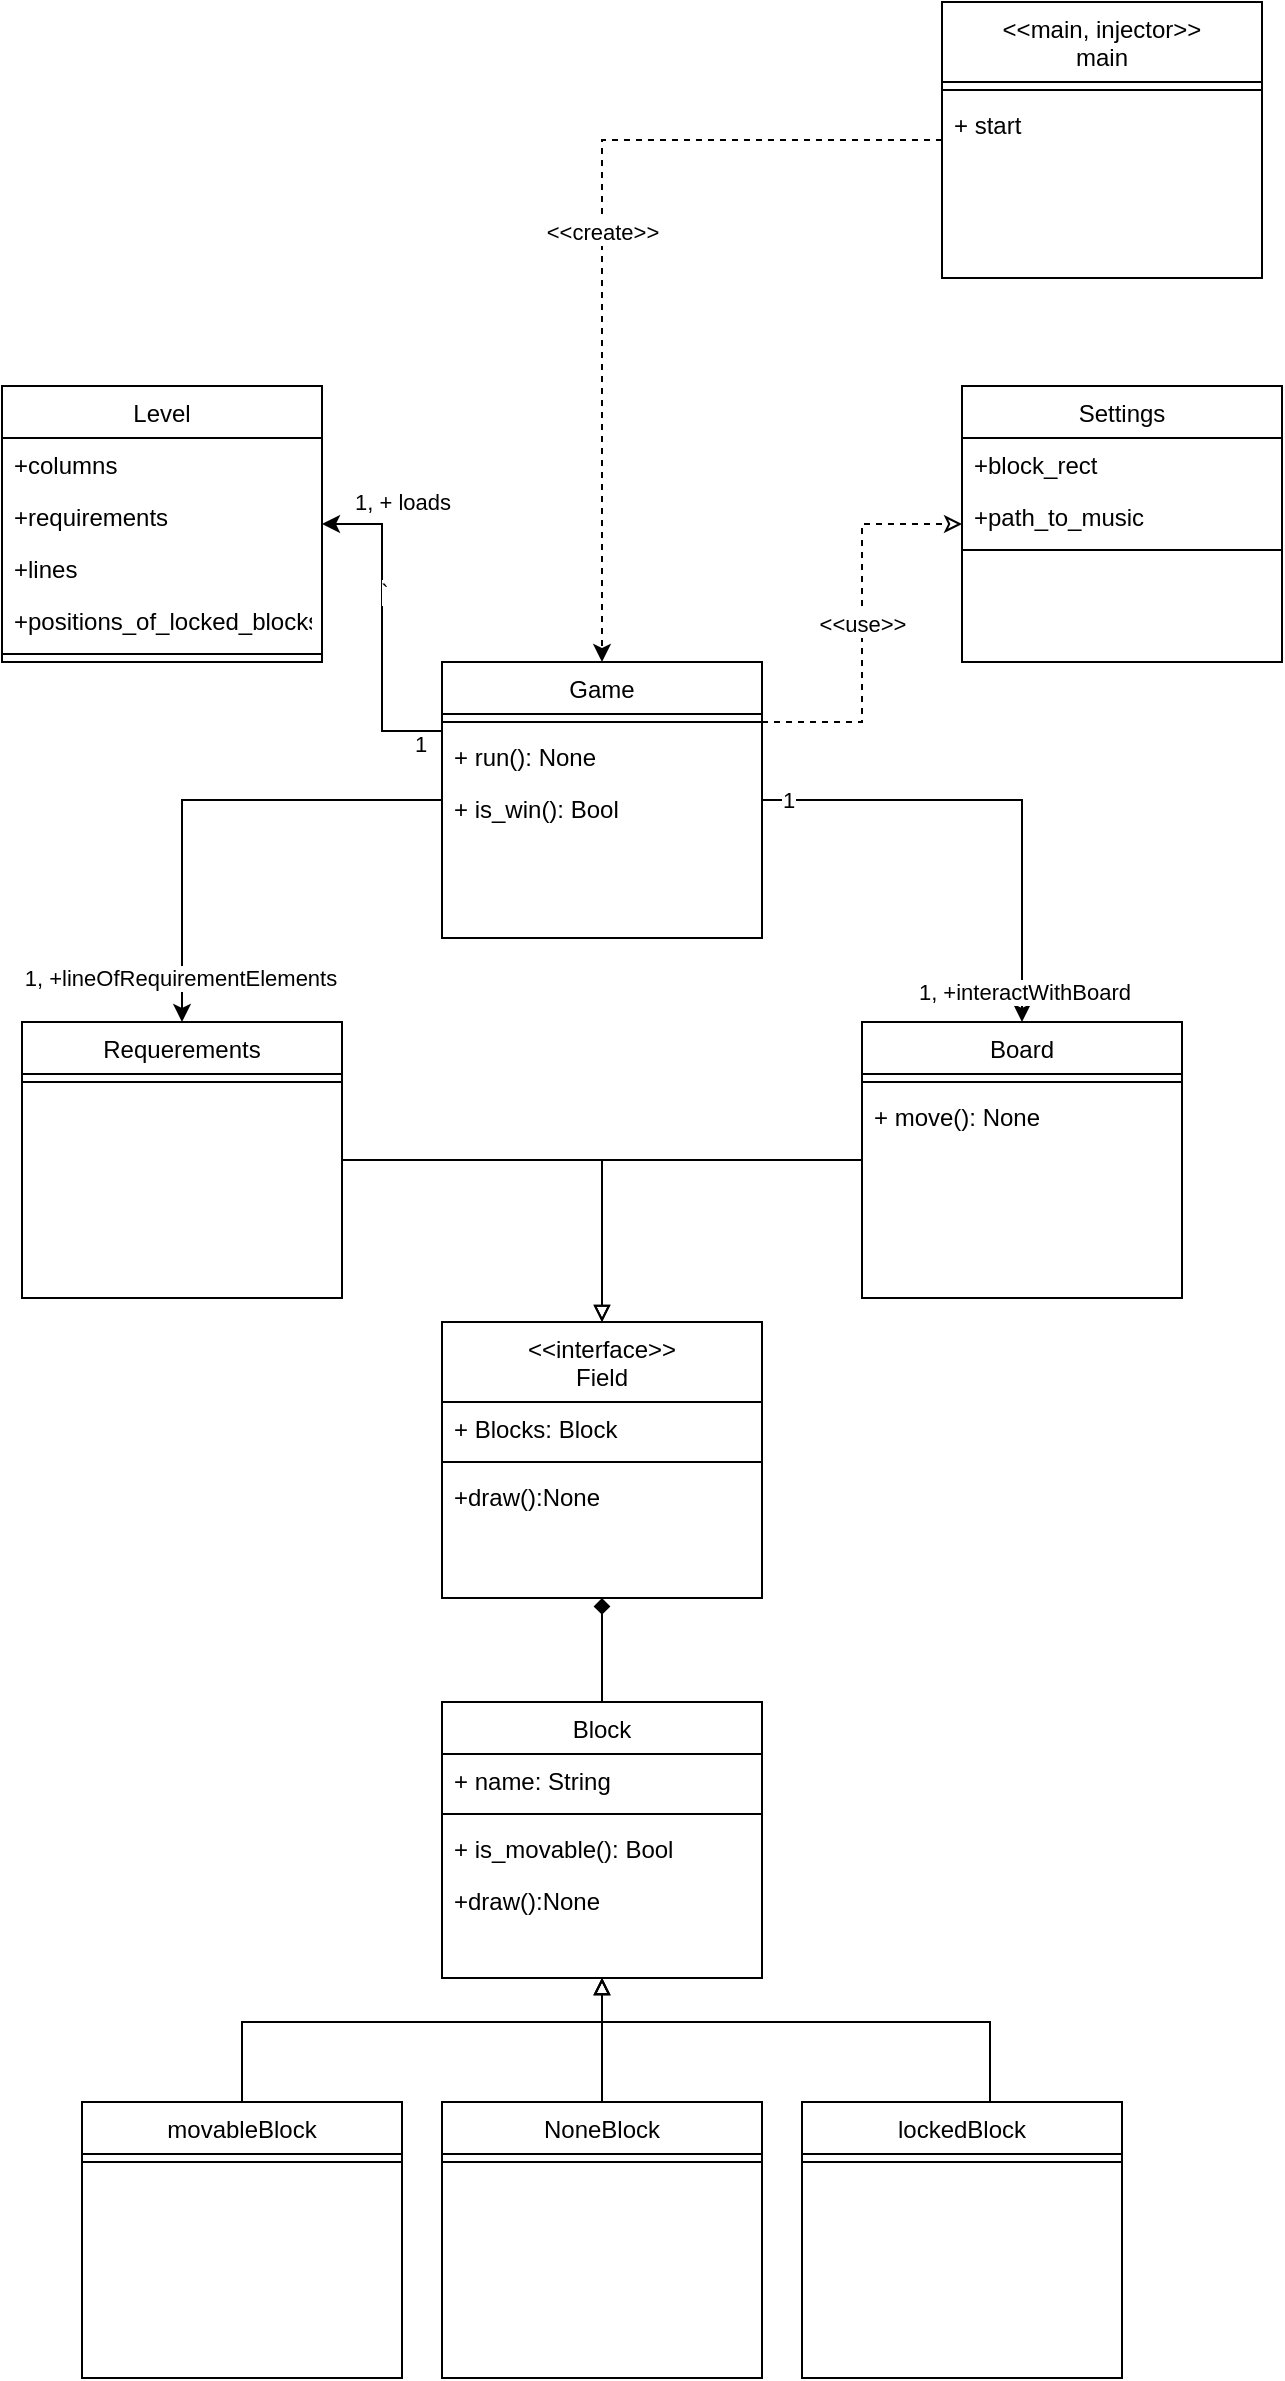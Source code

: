 <mxfile version="20.5.2" type="github"><diagram id="C5RBs43oDa-KdzZeNtuy" name="Page-1"><mxGraphModel dx="868" dy="481" grid="1" gridSize="10" guides="1" tooltips="1" connect="1" arrows="1" fold="1" page="1" pageScale="1" pageWidth="827" pageHeight="1169" math="0" shadow="0"><root><mxCell id="WIyWlLk6GJQsqaUBKTNV-0"/><mxCell id="WIyWlLk6GJQsqaUBKTNV-1" parent="WIyWlLk6GJQsqaUBKTNV-0"/><mxCell id="ZPIMpnjapbcL4sdkKaM1-22" style="edgeStyle=orthogonalEdgeStyle;rounded=0;orthogonalLoop=1;jettySize=auto;html=1;endArrow=diamond;endFill=1;" parent="WIyWlLk6GJQsqaUBKTNV-1" source="zkfFHV4jXpPFQw0GAbJ--6" target="ZPIMpnjapbcL4sdkKaM1-14" edge="1"><mxGeometry relative="1" as="geometry"/></mxCell><mxCell id="zkfFHV4jXpPFQw0GAbJ--6" value="Block" style="swimlane;fontStyle=0;align=center;verticalAlign=top;childLayout=stackLayout;horizontal=1;startSize=26;horizontalStack=0;resizeParent=1;resizeLast=0;collapsible=1;marginBottom=0;rounded=0;shadow=0;strokeWidth=1;" parent="WIyWlLk6GJQsqaUBKTNV-1" vertex="1"><mxGeometry x="220" y="880" width="160" height="138" as="geometry"><mxRectangle x="130" y="380" width="160" height="26" as="alternateBounds"/></mxGeometry></mxCell><mxCell id="VvhErI4nMBosUQuTMd1d-4" value="+ name: String" style="text;align=left;verticalAlign=top;spacingLeft=4;spacingRight=4;overflow=hidden;rotatable=0;points=[[0,0.5],[1,0.5]];portConstraint=eastwest;" parent="zkfFHV4jXpPFQw0GAbJ--6" vertex="1"><mxGeometry y="26" width="160" height="26" as="geometry"/></mxCell><mxCell id="zkfFHV4jXpPFQw0GAbJ--9" value="" style="line;html=1;strokeWidth=1;align=left;verticalAlign=middle;spacingTop=-1;spacingLeft=3;spacingRight=3;rotatable=0;labelPosition=right;points=[];portConstraint=eastwest;" parent="zkfFHV4jXpPFQw0GAbJ--6" vertex="1"><mxGeometry y="52" width="160" height="8" as="geometry"/></mxCell><mxCell id="ZPIMpnjapbcL4sdkKaM1-34" value="+ is_movable(): Bool" style="text;align=left;verticalAlign=top;spacingLeft=4;spacingRight=4;overflow=hidden;rotatable=0;points=[[0,0.5],[1,0.5]];portConstraint=eastwest;" parent="zkfFHV4jXpPFQw0GAbJ--6" vertex="1"><mxGeometry y="60" width="160" height="26" as="geometry"/></mxCell><mxCell id="4ecWnmrgIZhPpghroD2T-0" value="+draw():None" style="text;align=left;verticalAlign=top;spacingLeft=4;spacingRight=4;overflow=hidden;rotatable=0;points=[[0,0.5],[1,0.5]];portConstraint=eastwest;" parent="zkfFHV4jXpPFQw0GAbJ--6" vertex="1"><mxGeometry y="86" width="160" height="26" as="geometry"/></mxCell><mxCell id="ZPIMpnjapbcL4sdkKaM1-13" value="&amp;lt;&amp;lt;create&amp;gt;&amp;gt;" style="edgeStyle=orthogonalEdgeStyle;rounded=0;orthogonalLoop=1;jettySize=auto;html=1;dashed=1;" parent="WIyWlLk6GJQsqaUBKTNV-1" source="r-gKCMHrfGqGWhBnWo-i-1" target="ZPIMpnjapbcL4sdkKaM1-6" edge="1"><mxGeometry relative="1" as="geometry"><mxPoint x="300" y="210" as="sourcePoint"/></mxGeometry></mxCell><mxCell id="4ecWnmrgIZhPpghroD2T-11" style="edgeStyle=orthogonalEdgeStyle;rounded=0;orthogonalLoop=1;jettySize=auto;html=1;exitX=0;exitY=0.5;exitDx=0;exitDy=0;endArrow=classic;endFill=1;" parent="WIyWlLk6GJQsqaUBKTNV-1" source="ZPIMpnjapbcL4sdkKaM1-6" target="ZPIMpnjapbcL4sdkKaM1-37" edge="1"><mxGeometry relative="1" as="geometry"/></mxCell><mxCell id="VvhErI4nMBosUQuTMd1d-3" value="1, +lineOfRequirementElements" style="edgeLabel;html=1;align=center;verticalAlign=middle;resizable=0;points=[];" parent="4ecWnmrgIZhPpghroD2T-11" vertex="1" connectable="0"><mxGeometry x="0.817" y="-1" relative="1" as="geometry"><mxPoint as="offset"/></mxGeometry></mxCell><mxCell id="4ecWnmrgIZhPpghroD2T-12" style="edgeStyle=orthogonalEdgeStyle;rounded=0;orthogonalLoop=1;jettySize=auto;html=1;exitX=1;exitY=0.5;exitDx=0;exitDy=0;endArrow=classic;endFill=1;" parent="WIyWlLk6GJQsqaUBKTNV-1" source="ZPIMpnjapbcL4sdkKaM1-6" target="4ecWnmrgIZhPpghroD2T-5" edge="1"><mxGeometry relative="1" as="geometry"/></mxCell><mxCell id="VvhErI4nMBosUQuTMd1d-0" value="1, +interactWithBoard" style="edgeLabel;html=1;align=center;verticalAlign=middle;resizable=0;points=[];" parent="4ecWnmrgIZhPpghroD2T-12" vertex="1" connectable="0"><mxGeometry x="0.875" y="1" relative="1" as="geometry"><mxPoint as="offset"/></mxGeometry></mxCell><mxCell id="VvhErI4nMBosUQuTMd1d-1" value="1" style="edgeLabel;html=1;align=center;verticalAlign=middle;resizable=0;points=[];" parent="4ecWnmrgIZhPpghroD2T-12" vertex="1" connectable="0"><mxGeometry x="-0.892" relative="1" as="geometry"><mxPoint as="offset"/></mxGeometry></mxCell><mxCell id="n_U13tXFtVCG0Fwzmo_--5" value="&amp;lt;&amp;lt;use&amp;gt;&amp;gt;" style="edgeStyle=orthogonalEdgeStyle;rounded=0;orthogonalLoop=1;jettySize=auto;html=1;endArrow=classic;endFill=0;dashed=1;" parent="WIyWlLk6GJQsqaUBKTNV-1" source="ZPIMpnjapbcL4sdkKaM1-6" target="n_U13tXFtVCG0Fwzmo_--3" edge="1"><mxGeometry relative="1" as="geometry"><Array as="points"><mxPoint x="430" y="390"/><mxPoint x="430" y="291"/></Array><mxPoint x="395" y="160" as="sourcePoint"/></mxGeometry></mxCell><mxCell id="n_U13tXFtVCG0Fwzmo_--12" value="1" style="edgeStyle=orthogonalEdgeStyle;rounded=0;orthogonalLoop=1;jettySize=auto;html=1;exitX=0;exitY=0.25;exitDx=0;exitDy=0;endArrow=classic;endFill=1;" parent="WIyWlLk6GJQsqaUBKTNV-1" source="ZPIMpnjapbcL4sdkKaM1-6" target="n_U13tXFtVCG0Fwzmo_--8" edge="1"><mxGeometry x="-0.861" y="6" relative="1" as="geometry"><mxPoint as="offset"/></mxGeometry></mxCell><mxCell id="n_U13tXFtVCG0Fwzmo_--15" value="`" style="edgeLabel;html=1;align=center;verticalAlign=middle;resizable=0;points=[];" parent="n_U13tXFtVCG0Fwzmo_--12" connectable="0" vertex="1"><mxGeometry x="0.217" y="-1" relative="1" as="geometry"><mxPoint as="offset"/></mxGeometry></mxCell><mxCell id="VvhErI4nMBosUQuTMd1d-2" value="1, + loads" style="edgeLabel;html=1;align=center;verticalAlign=middle;resizable=0;points=[];" parent="n_U13tXFtVCG0Fwzmo_--12" vertex="1" connectable="0"><mxGeometry x="0.596" y="2" relative="1" as="geometry"><mxPoint x="12" y="-14" as="offset"/></mxGeometry></mxCell><mxCell id="ZPIMpnjapbcL4sdkKaM1-6" value="Game" style="swimlane;fontStyle=0;align=center;verticalAlign=top;childLayout=stackLayout;horizontal=1;startSize=26;horizontalStack=0;resizeParent=1;resizeLast=0;collapsible=1;marginBottom=0;rounded=0;shadow=0;strokeWidth=1;" parent="WIyWlLk6GJQsqaUBKTNV-1" vertex="1"><mxGeometry x="220" y="360" width="160" height="138" as="geometry"><mxRectangle x="130" y="380" width="160" height="26" as="alternateBounds"/></mxGeometry></mxCell><mxCell id="ZPIMpnjapbcL4sdkKaM1-9" value="" style="line;html=1;strokeWidth=1;align=left;verticalAlign=middle;spacingTop=-1;spacingLeft=3;spacingRight=3;rotatable=0;labelPosition=right;points=[];portConstraint=eastwest;" parent="ZPIMpnjapbcL4sdkKaM1-6" vertex="1"><mxGeometry y="26" width="160" height="8" as="geometry"/></mxCell><mxCell id="wLz-xBAqwdp73n6-N-lI-2" value="+ run(): None" style="text;align=left;verticalAlign=top;spacingLeft=4;spacingRight=4;overflow=hidden;rotatable=0;points=[[0,0.5],[1,0.5]];portConstraint=eastwest;" vertex="1" parent="ZPIMpnjapbcL4sdkKaM1-6"><mxGeometry y="34" width="160" height="26" as="geometry"/></mxCell><mxCell id="wLz-xBAqwdp73n6-N-lI-3" value="+ is_win(): Bool" style="text;align=left;verticalAlign=top;spacingLeft=4;spacingRight=4;overflow=hidden;rotatable=0;points=[[0,0.5],[1,0.5]];portConstraint=eastwest;" vertex="1" parent="ZPIMpnjapbcL4sdkKaM1-6"><mxGeometry y="60" width="160" height="26" as="geometry"/></mxCell><mxCell id="ZPIMpnjapbcL4sdkKaM1-14" value="&lt;&lt;interface&gt;&gt;&#xA;Field" style="swimlane;fontStyle=0;align=center;verticalAlign=top;childLayout=stackLayout;horizontal=1;startSize=40;horizontalStack=0;resizeParent=1;resizeLast=0;collapsible=1;marginBottom=0;rounded=0;shadow=0;strokeWidth=1;" parent="WIyWlLk6GJQsqaUBKTNV-1" vertex="1"><mxGeometry x="220" y="690" width="160" height="138" as="geometry"><mxRectangle x="130" y="380" width="160" height="26" as="alternateBounds"/></mxGeometry></mxCell><mxCell id="4ecWnmrgIZhPpghroD2T-13" value="+ Blocks: Block" style="text;align=left;verticalAlign=top;spacingLeft=4;spacingRight=4;overflow=hidden;rotatable=0;points=[[0,0.5],[1,0.5]];portConstraint=eastwest;" parent="ZPIMpnjapbcL4sdkKaM1-14" vertex="1"><mxGeometry y="40" width="160" height="26" as="geometry"/></mxCell><mxCell id="ZPIMpnjapbcL4sdkKaM1-17" value="" style="line;html=1;strokeWidth=1;align=left;verticalAlign=middle;spacingTop=-1;spacingLeft=3;spacingRight=3;rotatable=0;labelPosition=right;points=[];portConstraint=eastwest;" parent="ZPIMpnjapbcL4sdkKaM1-14" vertex="1"><mxGeometry y="66" width="160" height="8" as="geometry"/></mxCell><mxCell id="4ecWnmrgIZhPpghroD2T-2" value="+draw():None" style="text;align=left;verticalAlign=top;spacingLeft=4;spacingRight=4;overflow=hidden;rotatable=0;points=[[0,0.5],[1,0.5]];portConstraint=eastwest;" parent="ZPIMpnjapbcL4sdkKaM1-14" vertex="1"><mxGeometry y="74" width="160" height="26" as="geometry"/></mxCell><mxCell id="ZPIMpnjapbcL4sdkKaM1-25" style="edgeStyle=orthogonalEdgeStyle;rounded=0;orthogonalLoop=1;jettySize=auto;html=1;endArrow=block;endFill=0;" parent="WIyWlLk6GJQsqaUBKTNV-1" source="ZPIMpnjapbcL4sdkKaM1-23" target="zkfFHV4jXpPFQw0GAbJ--6" edge="1"><mxGeometry relative="1" as="geometry"><Array as="points"><mxPoint x="494" y="1040"/><mxPoint x="300" y="1040"/></Array></mxGeometry></mxCell><mxCell id="ZPIMpnjapbcL4sdkKaM1-23" value="lockedBlock" style="swimlane;fontStyle=0;align=center;verticalAlign=top;childLayout=stackLayout;horizontal=1;startSize=26;horizontalStack=0;resizeParent=1;resizeLast=0;collapsible=1;marginBottom=0;rounded=0;shadow=0;strokeWidth=1;" parent="WIyWlLk6GJQsqaUBKTNV-1" vertex="1"><mxGeometry x="400" y="1080" width="160" height="138" as="geometry"><mxRectangle x="130" y="380" width="160" height="26" as="alternateBounds"/></mxGeometry></mxCell><mxCell id="ZPIMpnjapbcL4sdkKaM1-24" value="" style="line;html=1;strokeWidth=1;align=left;verticalAlign=middle;spacingTop=-1;spacingLeft=3;spacingRight=3;rotatable=0;labelPosition=right;points=[];portConstraint=eastwest;" parent="ZPIMpnjapbcL4sdkKaM1-23" vertex="1"><mxGeometry y="26" width="160" height="8" as="geometry"/></mxCell><mxCell id="ZPIMpnjapbcL4sdkKaM1-28" style="edgeStyle=orthogonalEdgeStyle;rounded=0;orthogonalLoop=1;jettySize=auto;html=1;endArrow=block;endFill=0;" parent="WIyWlLk6GJQsqaUBKTNV-1" source="ZPIMpnjapbcL4sdkKaM1-26" target="zkfFHV4jXpPFQw0GAbJ--6" edge="1"><mxGeometry relative="1" as="geometry"><Array as="points"><mxPoint x="120" y="1040"/><mxPoint x="300" y="1040"/></Array></mxGeometry></mxCell><mxCell id="ZPIMpnjapbcL4sdkKaM1-26" value="movableBlock" style="swimlane;fontStyle=0;align=center;verticalAlign=top;childLayout=stackLayout;horizontal=1;startSize=26;horizontalStack=0;resizeParent=1;resizeLast=0;collapsible=1;marginBottom=0;rounded=0;shadow=0;strokeWidth=1;" parent="WIyWlLk6GJQsqaUBKTNV-1" vertex="1"><mxGeometry x="40" y="1080" width="160" height="138" as="geometry"><mxRectangle x="130" y="380" width="160" height="26" as="alternateBounds"/></mxGeometry></mxCell><mxCell id="ZPIMpnjapbcL4sdkKaM1-27" value="" style="line;html=1;strokeWidth=1;align=left;verticalAlign=middle;spacingTop=-1;spacingLeft=3;spacingRight=3;rotatable=0;labelPosition=right;points=[];portConstraint=eastwest;" parent="ZPIMpnjapbcL4sdkKaM1-26" vertex="1"><mxGeometry y="26" width="160" height="8" as="geometry"/></mxCell><mxCell id="4ecWnmrgIZhPpghroD2T-10" style="edgeStyle=orthogonalEdgeStyle;rounded=0;orthogonalLoop=1;jettySize=auto;html=1;endArrow=block;endFill=0;" parent="WIyWlLk6GJQsqaUBKTNV-1" source="ZPIMpnjapbcL4sdkKaM1-37" target="ZPIMpnjapbcL4sdkKaM1-14" edge="1"><mxGeometry relative="1" as="geometry"/></mxCell><mxCell id="ZPIMpnjapbcL4sdkKaM1-37" value="Requerements" style="swimlane;fontStyle=0;align=center;verticalAlign=top;childLayout=stackLayout;horizontal=1;startSize=26;horizontalStack=0;resizeParent=1;resizeLast=0;collapsible=1;marginBottom=0;rounded=0;shadow=0;strokeWidth=1;" parent="WIyWlLk6GJQsqaUBKTNV-1" vertex="1"><mxGeometry x="10" y="540" width="160" height="138" as="geometry"><mxRectangle x="130" y="380" width="160" height="26" as="alternateBounds"/></mxGeometry></mxCell><mxCell id="ZPIMpnjapbcL4sdkKaM1-39" value="" style="line;html=1;strokeWidth=1;align=left;verticalAlign=middle;spacingTop=-1;spacingLeft=3;spacingRight=3;rotatable=0;labelPosition=right;points=[];portConstraint=eastwest;" parent="ZPIMpnjapbcL4sdkKaM1-37" vertex="1"><mxGeometry y="26" width="160" height="8" as="geometry"/></mxCell><mxCell id="4ecWnmrgIZhPpghroD2T-5" value="Board" style="swimlane;fontStyle=0;align=center;verticalAlign=top;childLayout=stackLayout;horizontal=1;startSize=26;horizontalStack=0;resizeParent=1;resizeLast=0;collapsible=1;marginBottom=0;rounded=0;shadow=0;strokeWidth=1;" parent="WIyWlLk6GJQsqaUBKTNV-1" vertex="1"><mxGeometry x="430" y="540" width="160" height="138" as="geometry"><mxRectangle x="130" y="380" width="160" height="26" as="alternateBounds"/></mxGeometry></mxCell><mxCell id="4ecWnmrgIZhPpghroD2T-6" value="" style="line;html=1;strokeWidth=1;align=left;verticalAlign=middle;spacingTop=-1;spacingLeft=3;spacingRight=3;rotatable=0;labelPosition=right;points=[];portConstraint=eastwest;" parent="4ecWnmrgIZhPpghroD2T-5" vertex="1"><mxGeometry y="26" width="160" height="8" as="geometry"/></mxCell><mxCell id="4ecWnmrgIZhPpghroD2T-16" value="+ move(): None" style="text;align=left;verticalAlign=top;spacingLeft=4;spacingRight=4;overflow=hidden;rotatable=0;points=[[0,0.5],[1,0.5]];portConstraint=eastwest;" parent="4ecWnmrgIZhPpghroD2T-5" vertex="1"><mxGeometry y="34" width="160" height="26" as="geometry"/></mxCell><mxCell id="4ecWnmrgIZhPpghroD2T-9" style="edgeStyle=orthogonalEdgeStyle;rounded=0;orthogonalLoop=1;jettySize=auto;html=1;endArrow=block;endFill=0;" parent="WIyWlLk6GJQsqaUBKTNV-1" source="4ecWnmrgIZhPpghroD2T-5" target="ZPIMpnjapbcL4sdkKaM1-14" edge="1"><mxGeometry relative="1" as="geometry"/></mxCell><mxCell id="n_U13tXFtVCG0Fwzmo_--2" style="edgeStyle=orthogonalEdgeStyle;rounded=0;orthogonalLoop=1;jettySize=auto;html=1;endArrow=block;endFill=0;" parent="WIyWlLk6GJQsqaUBKTNV-1" source="n_U13tXFtVCG0Fwzmo_--0" target="zkfFHV4jXpPFQw0GAbJ--6" edge="1"><mxGeometry relative="1" as="geometry"/></mxCell><mxCell id="n_U13tXFtVCG0Fwzmo_--0" value="NoneBlock" style="swimlane;fontStyle=0;align=center;verticalAlign=top;childLayout=stackLayout;horizontal=1;startSize=26;horizontalStack=0;resizeParent=1;resizeLast=0;collapsible=1;marginBottom=0;rounded=0;shadow=0;strokeWidth=1;" parent="WIyWlLk6GJQsqaUBKTNV-1" vertex="1"><mxGeometry x="220" y="1080" width="160" height="138" as="geometry"><mxRectangle x="130" y="380" width="160" height="26" as="alternateBounds"/></mxGeometry></mxCell><mxCell id="n_U13tXFtVCG0Fwzmo_--1" value="" style="line;html=1;strokeWidth=1;align=left;verticalAlign=middle;spacingTop=-1;spacingLeft=3;spacingRight=3;rotatable=0;labelPosition=right;points=[];portConstraint=eastwest;" parent="n_U13tXFtVCG0Fwzmo_--0" vertex="1"><mxGeometry y="26" width="160" height="8" as="geometry"/></mxCell><mxCell id="n_U13tXFtVCG0Fwzmo_--3" value="Settings" style="swimlane;fontStyle=0;align=center;verticalAlign=top;childLayout=stackLayout;horizontal=1;startSize=26;horizontalStack=0;resizeParent=1;resizeLast=0;collapsible=1;marginBottom=0;rounded=0;shadow=0;strokeWidth=1;" parent="WIyWlLk6GJQsqaUBKTNV-1" vertex="1"><mxGeometry x="480" y="222" width="160" height="138" as="geometry"><mxRectangle x="130" y="380" width="160" height="26" as="alternateBounds"/></mxGeometry></mxCell><mxCell id="n_U13tXFtVCG0Fwzmo_--6" value="+block_rect" style="text;align=left;verticalAlign=top;spacingLeft=4;spacingRight=4;overflow=hidden;rotatable=0;points=[[0,0.5],[1,0.5]];portConstraint=eastwest;" parent="n_U13tXFtVCG0Fwzmo_--3" vertex="1"><mxGeometry y="26" width="160" height="26" as="geometry"/></mxCell><mxCell id="wLz-xBAqwdp73n6-N-lI-1" value="+path_to_music" style="text;align=left;verticalAlign=top;spacingLeft=4;spacingRight=4;overflow=hidden;rotatable=0;points=[[0,0.5],[1,0.5]];portConstraint=eastwest;" vertex="1" parent="n_U13tXFtVCG0Fwzmo_--3"><mxGeometry y="52" width="160" height="26" as="geometry"/></mxCell><mxCell id="n_U13tXFtVCG0Fwzmo_--4" value="" style="line;html=1;strokeWidth=1;align=left;verticalAlign=middle;spacingTop=-1;spacingLeft=3;spacingRight=3;rotatable=0;labelPosition=right;points=[];portConstraint=eastwest;" parent="n_U13tXFtVCG0Fwzmo_--3" vertex="1"><mxGeometry y="78" width="160" height="8" as="geometry"/></mxCell><mxCell id="n_U13tXFtVCG0Fwzmo_--8" value="Level" style="swimlane;fontStyle=0;align=center;verticalAlign=top;childLayout=stackLayout;horizontal=1;startSize=26;horizontalStack=0;resizeParent=1;resizeLast=0;collapsible=1;marginBottom=0;rounded=0;shadow=0;strokeWidth=1;" parent="WIyWlLk6GJQsqaUBKTNV-1" vertex="1"><mxGeometry y="222" width="160" height="138" as="geometry"><mxRectangle x="130" y="380" width="160" height="26" as="alternateBounds"/></mxGeometry></mxCell><mxCell id="n_U13tXFtVCG0Fwzmo_--10" value="+columns" style="text;align=left;verticalAlign=top;spacingLeft=4;spacingRight=4;overflow=hidden;rotatable=0;points=[[0,0.5],[1,0.5]];portConstraint=eastwest;" parent="n_U13tXFtVCG0Fwzmo_--8" vertex="1"><mxGeometry y="26" width="160" height="26" as="geometry"/></mxCell><mxCell id="n_U13tXFtVCG0Fwzmo_--14" value="+requirements" style="text;align=left;verticalAlign=top;spacingLeft=4;spacingRight=4;overflow=hidden;rotatable=0;points=[[0,0.5],[1,0.5]];portConstraint=eastwest;" parent="n_U13tXFtVCG0Fwzmo_--8" vertex="1"><mxGeometry y="52" width="160" height="26" as="geometry"/></mxCell><mxCell id="n_U13tXFtVCG0Fwzmo_--13" value="+lines" style="text;align=left;verticalAlign=top;spacingLeft=4;spacingRight=4;overflow=hidden;rotatable=0;points=[[0,0.5],[1,0.5]];portConstraint=eastwest;" parent="n_U13tXFtVCG0Fwzmo_--8" vertex="1"><mxGeometry y="78" width="160" height="26" as="geometry"/></mxCell><mxCell id="wLz-xBAqwdp73n6-N-lI-0" value="+positions_of_locked_blocks" style="text;align=left;verticalAlign=top;spacingLeft=4;spacingRight=4;overflow=hidden;rotatable=0;points=[[0,0.5],[1,0.5]];portConstraint=eastwest;" vertex="1" parent="n_U13tXFtVCG0Fwzmo_--8"><mxGeometry y="104" width="160" height="26" as="geometry"/></mxCell><mxCell id="n_U13tXFtVCG0Fwzmo_--11" value="" style="line;html=1;strokeWidth=1;align=left;verticalAlign=middle;spacingTop=-1;spacingLeft=3;spacingRight=3;rotatable=0;labelPosition=right;points=[];portConstraint=eastwest;" parent="n_U13tXFtVCG0Fwzmo_--8" vertex="1"><mxGeometry y="130" width="160" height="8" as="geometry"/></mxCell><mxCell id="r-gKCMHrfGqGWhBnWo-i-1" value="&lt;&lt;main, injector&gt;&gt;&#xA;main" style="swimlane;fontStyle=0;align=center;verticalAlign=top;childLayout=stackLayout;horizontal=1;startSize=40;horizontalStack=0;resizeParent=1;resizeLast=0;collapsible=1;marginBottom=0;rounded=0;shadow=0;strokeWidth=1;" parent="WIyWlLk6GJQsqaUBKTNV-1" vertex="1"><mxGeometry x="470" y="30" width="160" height="138" as="geometry"><mxRectangle x="130" y="380" width="160" height="26" as="alternateBounds"/></mxGeometry></mxCell><mxCell id="r-gKCMHrfGqGWhBnWo-i-3" value="" style="line;html=1;strokeWidth=1;align=left;verticalAlign=middle;spacingTop=-1;spacingLeft=3;spacingRight=3;rotatable=0;labelPosition=right;points=[];portConstraint=eastwest;" parent="r-gKCMHrfGqGWhBnWo-i-1" vertex="1"><mxGeometry y="40" width="160" height="8" as="geometry"/></mxCell><mxCell id="ZPIMpnjapbcL4sdkKaM1-12" value="+ start" style="text;align=left;verticalAlign=top;spacingLeft=4;spacingRight=4;overflow=hidden;rotatable=0;points=[[0,0.5],[1,0.5]];portConstraint=eastwest;" parent="r-gKCMHrfGqGWhBnWo-i-1" vertex="1"><mxGeometry y="48" width="160" height="26" as="geometry"/></mxCell></root></mxGraphModel></diagram></mxfile>